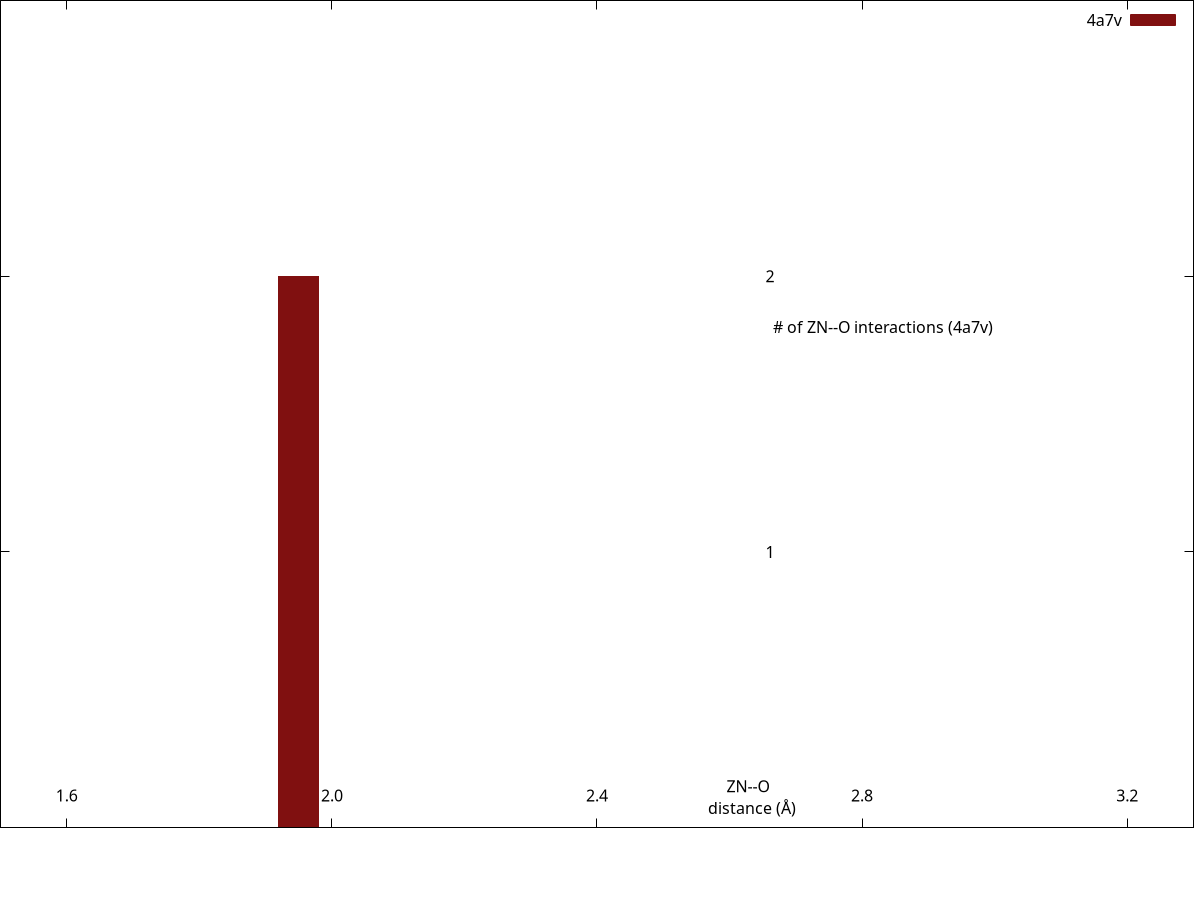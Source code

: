 set encoding iso_8859_1
set terminal pngcairo transparent enhanced size 340, 160 font "Arial Bold,10"
set output "/var/www/html/csgid/app/webroot/neighborhood_temp/4a7v/ZN--O.png"
set lmargin at screen 0.00
set bmargin at screen 0.08
set rmargin at screen 0.995
set tmargin at screen 1.00
set xrange [1.5:3.3]
set format x "%3.1f"
set xtics 1.6,0.4,3.2
set xtics offset 0,graph 0.065
set yrange [0:4875.6]
unset ytics
set y2range [0:3]
set y2tics 1,1,2
set y2tics offset -49,graph 0.00
set y2tics mirror
set view 80,45
set key top right
set boxwidth 0.06
set style fill solid 1.0
set xlabel "ZN--O \n distance (\305)" offset 17,4.4
set y2label "# of ZN--O interactions (4a7v)" offset -40,4 rotate by 0
plot "-" using ($1+0.05):2 with boxes lc rgb "#801010" axis x1y2 title "4a7v", \
     "/var/www/html/csgid/app/webroot/neighborhood_temp/csd_metal_distances/ZN--O.csv" using ($1+0.025):2 with linespoints linewidth 2 pointtype 7 pointsize 0.2 lc rgb "#074a7e" title "CSD^{4}" axis x1y1
1.9	2
e
